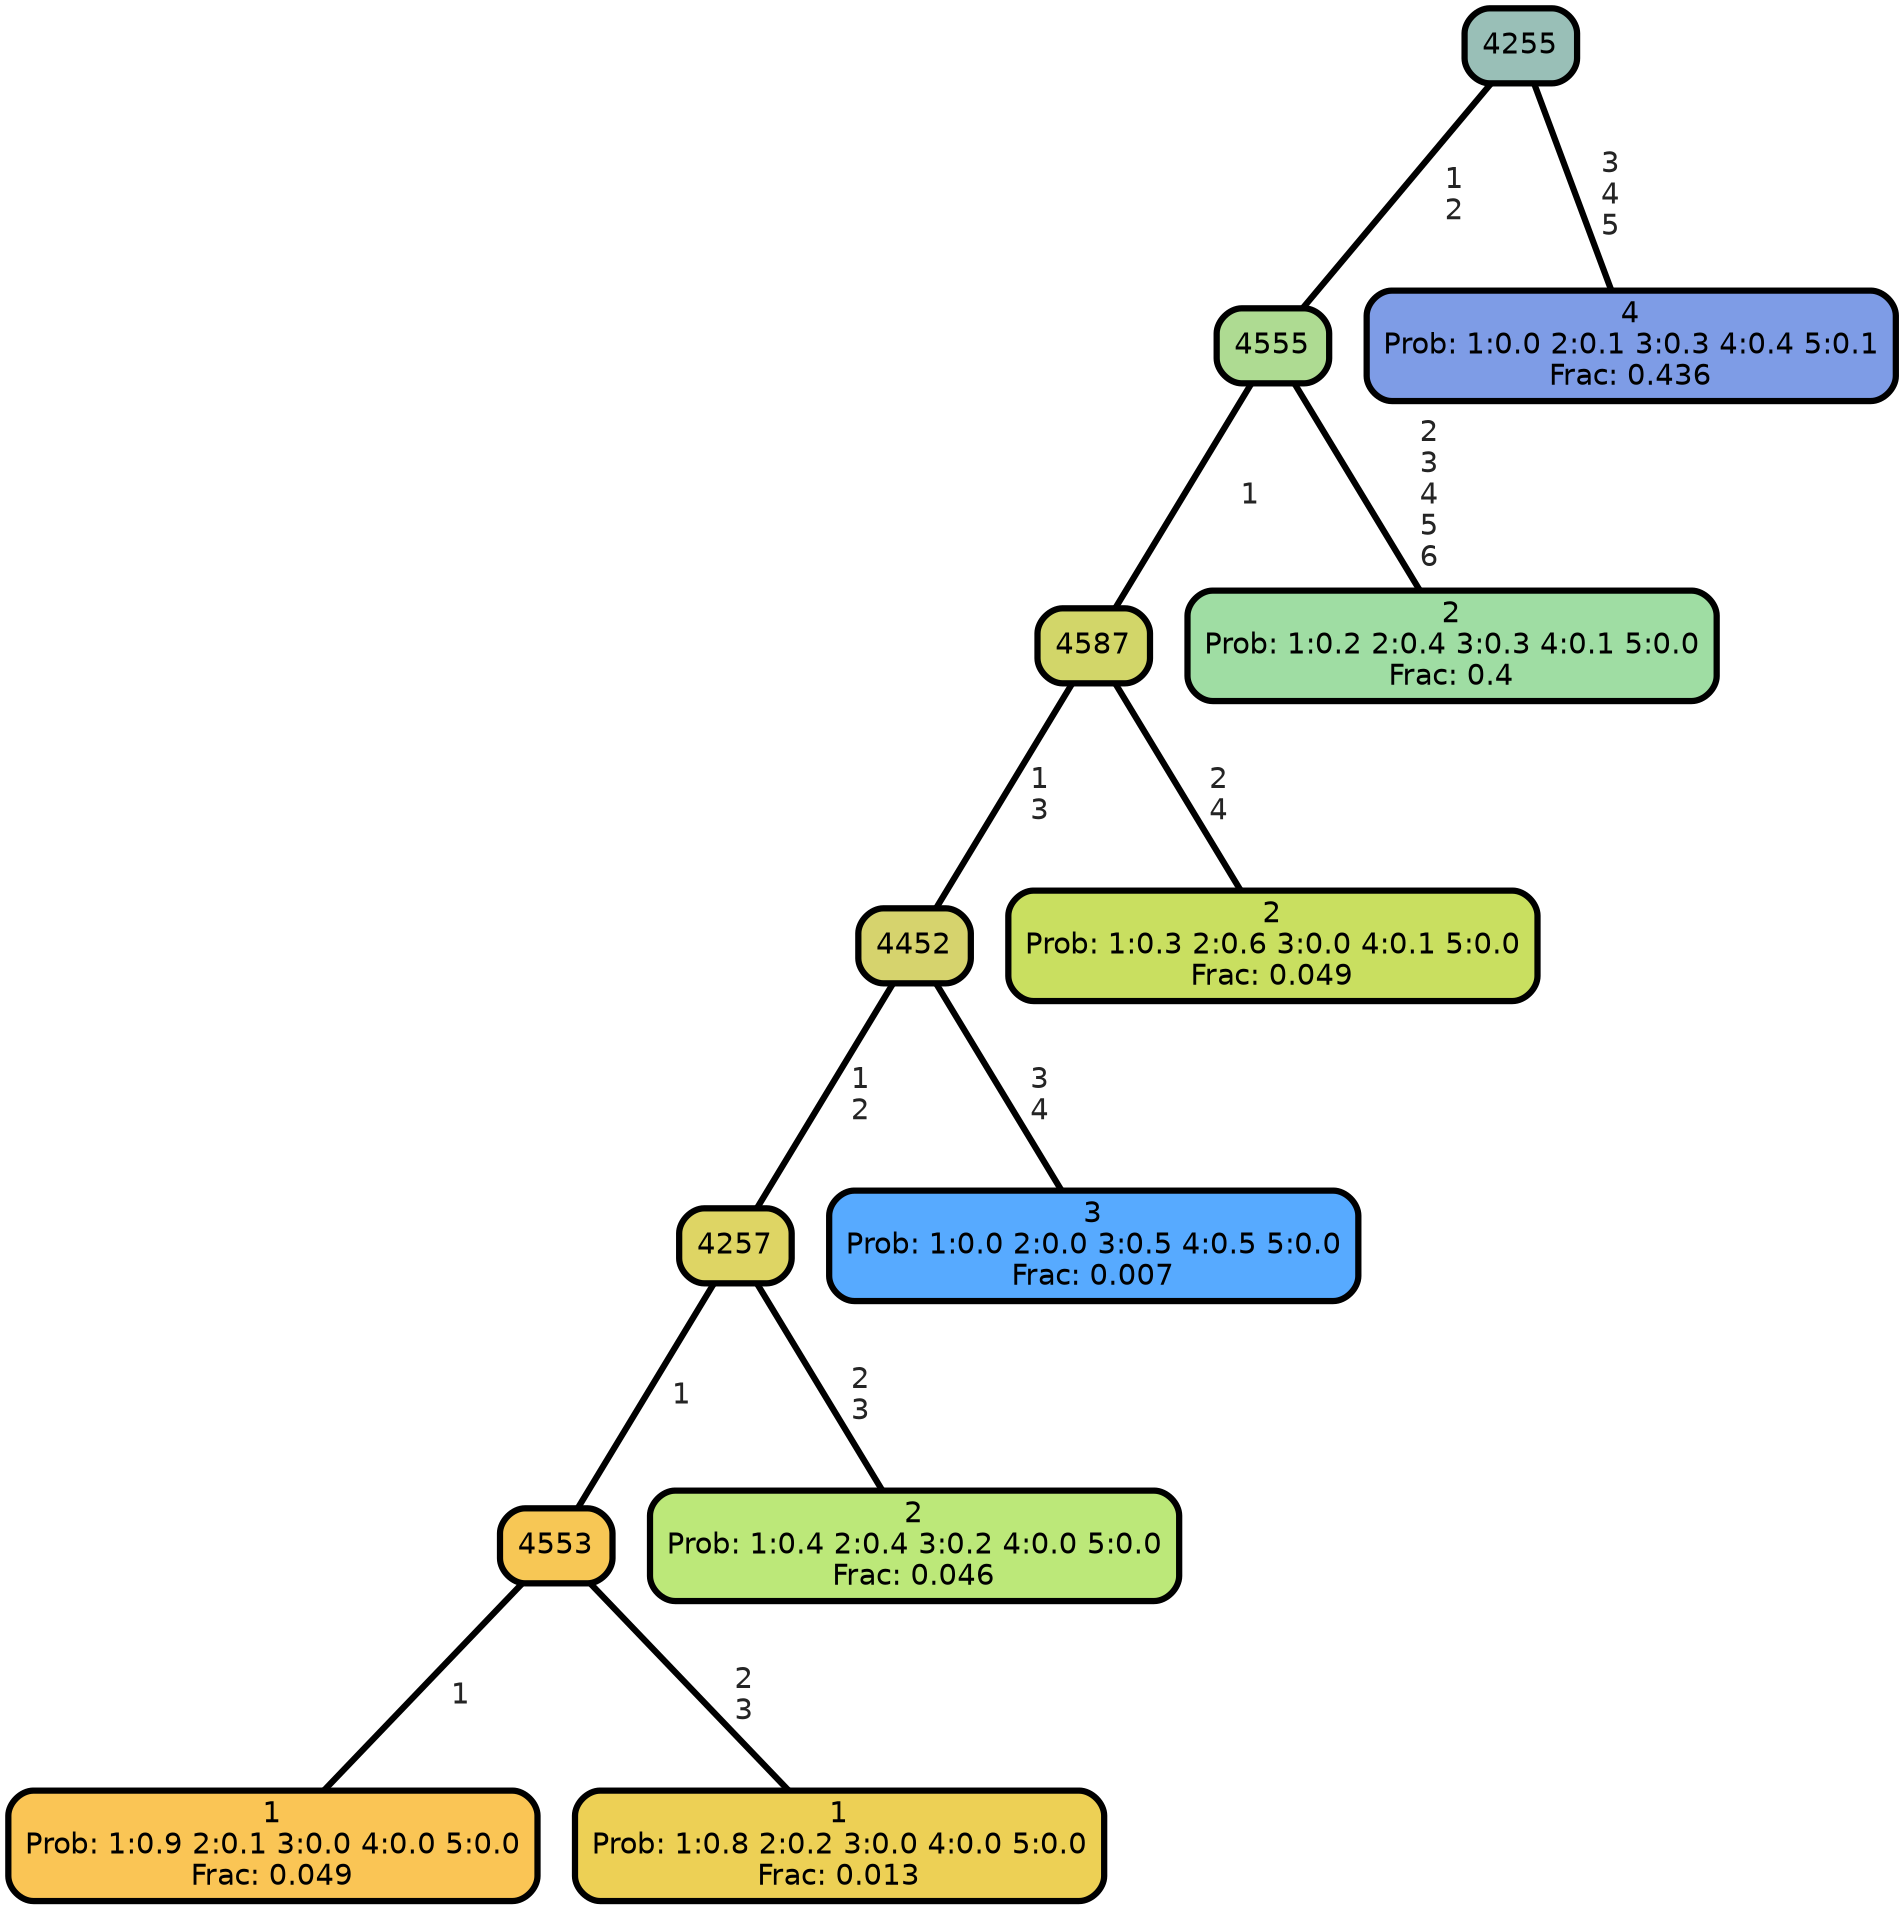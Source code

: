 graph Tree {
node [shape=box, style="filled, rounded",color="black",penwidth="3",fontcolor="black",                 fontname=helvetica] ;
graph [ranksep="0 equally", splines=straight,                 bgcolor=transparent, dpi=200] ;
edge [fontname=helvetica, fontweight=bold,fontcolor=grey14,color=black] ;
0 [label="1
Prob: 1:0.9 2:0.1 3:0.0 4:0.0 5:0.0
Frac: 0.049", fillcolor="#fac555"] ;
1 [label="4553", fillcolor="#f7c755"] ;
2 [label="1
Prob: 1:0.8 2:0.2 3:0.0 4:0.0 5:0.0
Frac: 0.013", fillcolor="#edd055"] ;
3 [label="4257", fillcolor="#ded564"] ;
4 [label="2
Prob: 1:0.4 2:0.4 3:0.2 4:0.0 5:0.0
Frac: 0.046", fillcolor="#bce879"] ;
5 [label="4452", fillcolor="#d6d36d"] ;
6 [label="3
Prob: 1:0.0 2:0.0 3:0.5 4:0.5 5:0.0
Frac: 0.007", fillcolor="#57aaff"] ;
7 [label="4587", fillcolor="#d2d669"] ;
8 [label="2
Prob: 1:0.3 2:0.6 3:0.0 4:0.1 5:0.0
Frac: 0.049", fillcolor="#c9df60"] ;
9 [label="4555", fillcolor="#aedb92"] ;
10 [label="2
Prob: 1:0.2 2:0.4 3:0.3 4:0.1 5:0.0
Frac: 0.4", fillcolor="#9fdda3"] ;
11 [label="4255", fillcolor="#99bfb7"] ;
12 [label="4
Prob: 1:0.0 2:0.1 3:0.3 4:0.4 5:0.1
Frac: 0.436", fillcolor="#7e9ce6"] ;
1 -- 0 [label=" 1",penwidth=3] ;
1 -- 2 [label=" 2\n 3",penwidth=3] ;
3 -- 1 [label=" 1",penwidth=3] ;
3 -- 4 [label=" 2\n 3",penwidth=3] ;
5 -- 3 [label=" 1\n 2",penwidth=3] ;
5 -- 6 [label=" 3\n 4",penwidth=3] ;
7 -- 5 [label=" 1\n 3",penwidth=3] ;
7 -- 8 [label=" 2\n 4",penwidth=3] ;
9 -- 7 [label=" 1",penwidth=3] ;
9 -- 10 [label=" 2\n 3\n 4\n 5\n 6",penwidth=3] ;
11 -- 9 [label=" 1\n 2",penwidth=3] ;
11 -- 12 [label=" 3\n 4\n 5",penwidth=3] ;
{rank = same;}}